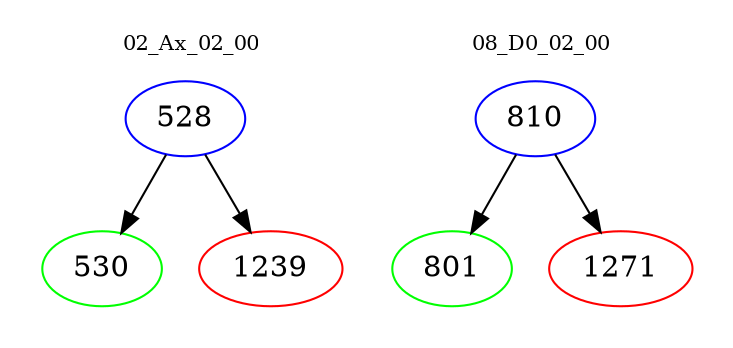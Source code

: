 digraph{
subgraph cluster_0 {
color = white
label = "02_Ax_02_00";
fontsize=10;
T0_528 [label="528", color="blue"]
T0_528 -> T0_530 [color="black"]
T0_530 [label="530", color="green"]
T0_528 -> T0_1239 [color="black"]
T0_1239 [label="1239", color="red"]
}
subgraph cluster_1 {
color = white
label = "08_D0_02_00";
fontsize=10;
T1_810 [label="810", color="blue"]
T1_810 -> T1_801 [color="black"]
T1_801 [label="801", color="green"]
T1_810 -> T1_1271 [color="black"]
T1_1271 [label="1271", color="red"]
}
}
